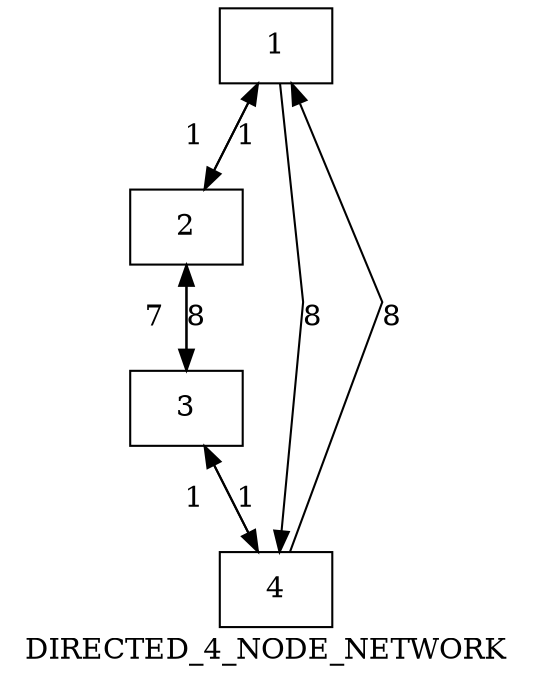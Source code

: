 digraph Test {

	/*compound=true*/
	node [shape=box];
	edge [len=2];
	/*Instantiation of nodes, required to successfully calling .get_node_list() 		(pydot) */
	1[]; 2[]; 3[]; 4[];
	overlap = scale;
	splines = false;
	label = DIRECTED_4_NODE_NETWORK;
	//orientation = portrait;

	1 -> 2	[label=1,throughput=16,latency=4,delay=3,bandwidth = 10];
	1 -> 4	[label=8,throughput=16,latency=4,delay=3,bandwidth = 10];
	2 -> 1	[label=1,throughput=12,latency=3,delay=2,bandwidth = 20];
	2 -> 3	[label=7,throughput=12,latency=3,delay=2,bandwidth = 20];
	3 -> 2	[label=8,throughput=10,latency=2,delay=4,bandwidth = 20];
	3 -> 4	[label=1,throughput=9,latency=5,delay=1,bandwidth = 20];
	4 -> 3	[label=1,throughput=9,latency=5,delay=1,bandwidth = 20];
	4 -> 1	[label=8,throughput=11,latency=6,delay=2,bandwidth = 20];
}
